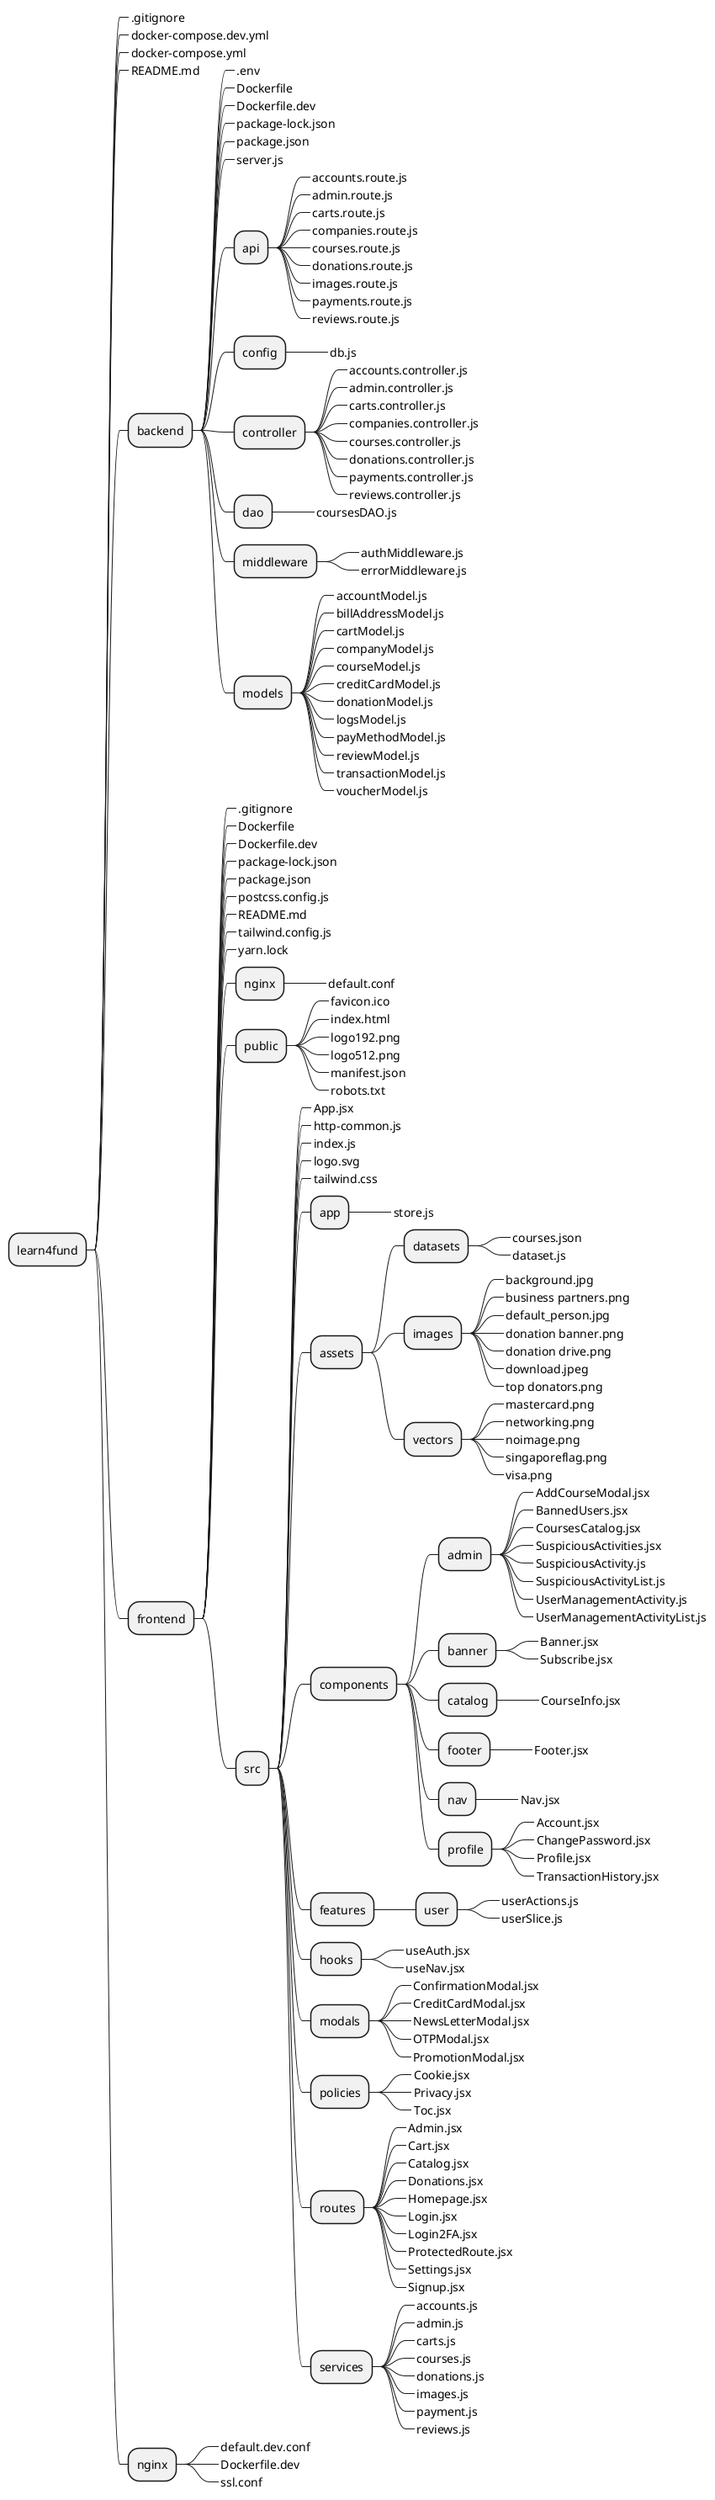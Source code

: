 @startuml
@startmindmap
+ learn4fund
++_ .gitignore
++_ docker-compose.dev.yml
++_ docker-compose.yml
++_ README.md
++ backend
+++_ .env
+++_ Dockerfile
+++_ Dockerfile.dev
+++_ package-lock.json
+++_ package.json
+++_ server.js
+++ api
++++_ accounts.route.js
++++_ admin.route.js
++++_ carts.route.js
++++_ companies.route.js
++++_ courses.route.js
++++_ donations.route.js
++++_ images.route.js
++++_ payments.route.js
++++_ reviews.route.js
+++ config
++++_ db.js
+++ controller
++++_ accounts.controller.js
++++_ admin.controller.js
++++_ carts.controller.js
++++_ companies.controller.js
++++_ courses.controller.js
++++_ donations.controller.js
++++_ payments.controller.js
++++_ reviews.controller.js
+++ dao
++++_ coursesDAO.js
+++ middleware
++++_ authMiddleware.js
++++_ errorMiddleware.js   
+++ models
++++_ accountModel.js
++++_ billAddressModel.js
++++_ cartModel.js
++++_ companyModel.js
++++_ courseModel.js
++++_ creditCardModel.js
++++_ donationModel.js
++++_ logsModel.js
++++_ payMethodModel.js
++++_ reviewModel.js
++++_ transactionModel.js
++++_ voucherModel.js
++ frontend
+++_ .gitignore
+++_ Dockerfile
+++_ Dockerfile.dev
+++_ package-lock.json
+++_ package.json
+++_ postcss.config.js
+++_ README.md
+++_ tailwind.config.js
+++_ yarn.lock
+++ nginx
++++_ default.conf
+++ public
++++_ favicon.ico
++++_ index.html
++++_ logo192.png
++++_ logo512.png
++++_ manifest.json
++++_ robots.txt
+++ src
++++_ App.jsx
++++_ http-common.js
++++_ index.js
++++_ logo.svg
++++_ tailwind.css
++++ app
+++++_ store.js
++++ assets
+++++ datasets
++++++_ courses.json
++++++_ dataset.js     
+++++ images
++++++_ background.jpg
++++++_ business partners.png
++++++_ default_person.jpg
++++++_ donation banner.png
++++++_ donation drive.png
++++++_ download.jpeg
++++++_ top donators.png
+++++ vectors
++++++_ mastercard.png
++++++_ networking.png
++++++_ noimage.png
++++++_ singaporeflag.png
++++++_ visa.png
++++ components
+++++ admin
++++++_ AddCourseModal.jsx
++++++_ BannedUsers.jsx
++++++_ CoursesCatalog.jsx
++++++_ SuspiciousActivities.jsx
++++++_ SuspiciousActivity.js
++++++_ SuspiciousActivityList.js
++++++_ UserManagementActivity.js
++++++_ UserManagementActivityList.js
+++++ banner
++++++_ Banner.jsx
++++++_ Subscribe.jsx
+++++ catalog
++++++_ CourseInfo.jsx
+++++ footer
++++++_ Footer.jsx
+++++ nav
++++++_ Nav.jsx
+++++ profile
++++++_ Account.jsx
++++++_ ChangePassword.jsx
++++++_ Profile.jsx
++++++_ TransactionHistory.jsx
++++ features
+++++ user
++++++_ userActions.js
++++++_ userSlice.js
++++ hooks
+++++_ useAuth.jsx
+++++_ useNav.jsx
++++ modals
+++++_ ConfirmationModal.jsx
+++++_ CreditCardModal.jsx
+++++_ NewsLetterModal.jsx
+++++_ OTPModal.jsx
+++++_ PromotionModal.jsx
++++ policies
+++++_ Cookie.jsx
+++++_ Privacy.jsx
+++++_ Toc.jsx
++++ routes
+++++_ Admin.jsx
+++++_ Cart.jsx
+++++_ Catalog.jsx
+++++_ Donations.jsx
+++++_ Homepage.jsx
+++++_ Login.jsx
+++++_ Login2FA.jsx
+++++_ ProtectedRoute.jsx
+++++_ Settings.jsx
+++++_ Signup.jsx
++++ services
+++++_ accounts.js
+++++_ admin.js
+++++_ carts.js
+++++_ courses.js
+++++_ donations.js
+++++_ images.js
+++++_ payment.js
+++++_ reviews.js
++ nginx
+++_ default.dev.conf
+++_ Dockerfile.dev
+++_ ssl.conf

@endmindmap
